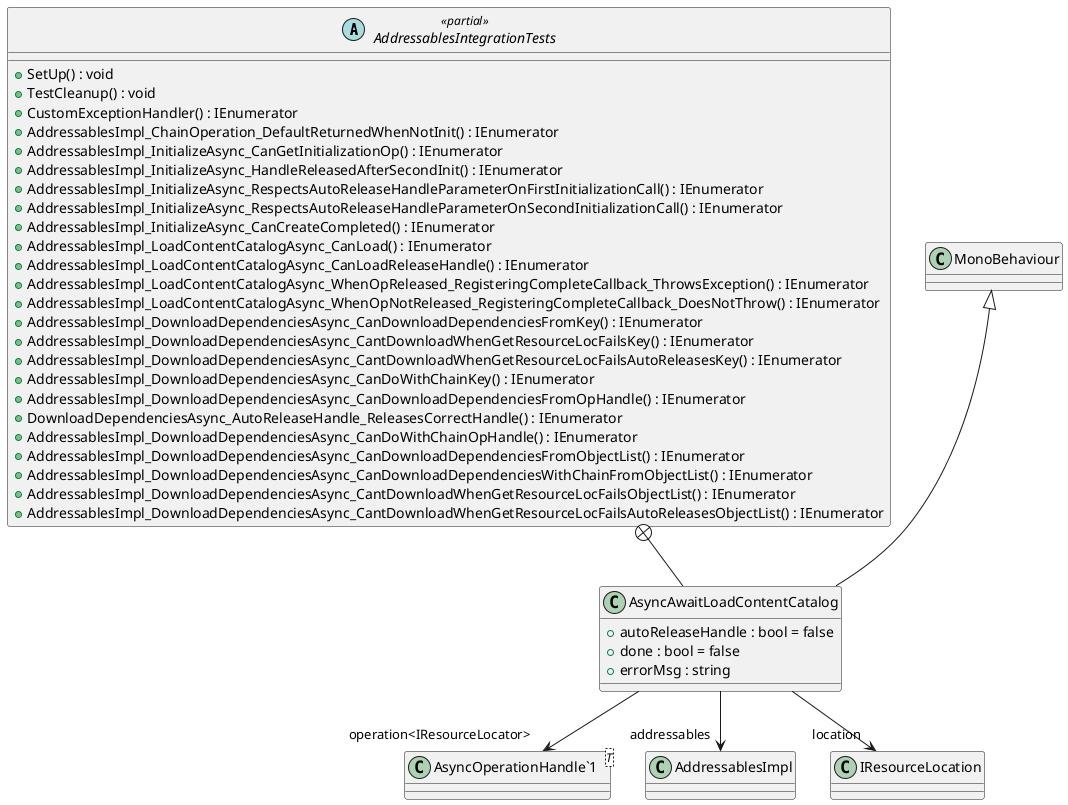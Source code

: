 @startuml
abstract class AddressablesIntegrationTests <<partial>> {
    + SetUp() : void
    + TestCleanup() : void
    + CustomExceptionHandler() : IEnumerator
    + AddressablesImpl_ChainOperation_DefaultReturnedWhenNotInit() : IEnumerator
    + AddressablesImpl_InitializeAsync_CanGetInitializationOp() : IEnumerator
    + AddressablesImpl_InitializeAsync_HandleReleasedAfterSecondInit() : IEnumerator
    + AddressablesImpl_InitializeAsync_RespectsAutoReleaseHandleParameterOnFirstInitializationCall() : IEnumerator
    + AddressablesImpl_InitializeAsync_RespectsAutoReleaseHandleParameterOnSecondInitializationCall() : IEnumerator
    + AddressablesImpl_InitializeAsync_CanCreateCompleted() : IEnumerator
    + AddressablesImpl_LoadContentCatalogAsync_CanLoad() : IEnumerator
    + AddressablesImpl_LoadContentCatalogAsync_CanLoadReleaseHandle() : IEnumerator
    + AddressablesImpl_LoadContentCatalogAsync_WhenOpReleased_RegisteringCompleteCallback_ThrowsException() : IEnumerator
    + AddressablesImpl_LoadContentCatalogAsync_WhenOpNotReleased_RegisteringCompleteCallback_DoesNotThrow() : IEnumerator
    + AddressablesImpl_DownloadDependenciesAsync_CanDownloadDependenciesFromKey() : IEnumerator
    + AddressablesImpl_DownloadDependenciesAsync_CantDownloadWhenGetResourceLocFailsKey() : IEnumerator
    + AddressablesImpl_DownloadDependenciesAsync_CantDownloadWhenGetResourceLocFailsAutoReleasesKey() : IEnumerator
    + AddressablesImpl_DownloadDependenciesAsync_CanDoWithChainKey() : IEnumerator
    + AddressablesImpl_DownloadDependenciesAsync_CanDownloadDependenciesFromOpHandle() : IEnumerator
    + DownloadDependenciesAsync_AutoReleaseHandle_ReleasesCorrectHandle() : IEnumerator
    + AddressablesImpl_DownloadDependenciesAsync_CanDoWithChainOpHandle() : IEnumerator
    + AddressablesImpl_DownloadDependenciesAsync_CanDownloadDependenciesFromObjectList() : IEnumerator
    + AddressablesImpl_DownloadDependenciesAsync_CanDownloadDependenciesWithChainFromObjectList() : IEnumerator
    + AddressablesImpl_DownloadDependenciesAsync_CantDownloadWhenGetResourceLocFailsObjectList() : IEnumerator
    + AddressablesImpl_DownloadDependenciesAsync_CantDownloadWhenGetResourceLocFailsAutoReleasesObjectList() : IEnumerator
}
class AsyncAwaitLoadContentCatalog {
    + autoReleaseHandle : bool = false
    + done : bool = false
    + errorMsg : string
}
class "AsyncOperationHandle`1"<T> {
}
AddressablesIntegrationTests +-- AsyncAwaitLoadContentCatalog
MonoBehaviour <|-- AsyncAwaitLoadContentCatalog
AsyncAwaitLoadContentCatalog --> "addressables" AddressablesImpl
AsyncAwaitLoadContentCatalog --> "location" IResourceLocation
AsyncAwaitLoadContentCatalog --> "operation<IResourceLocator>" "AsyncOperationHandle`1"
@enduml
